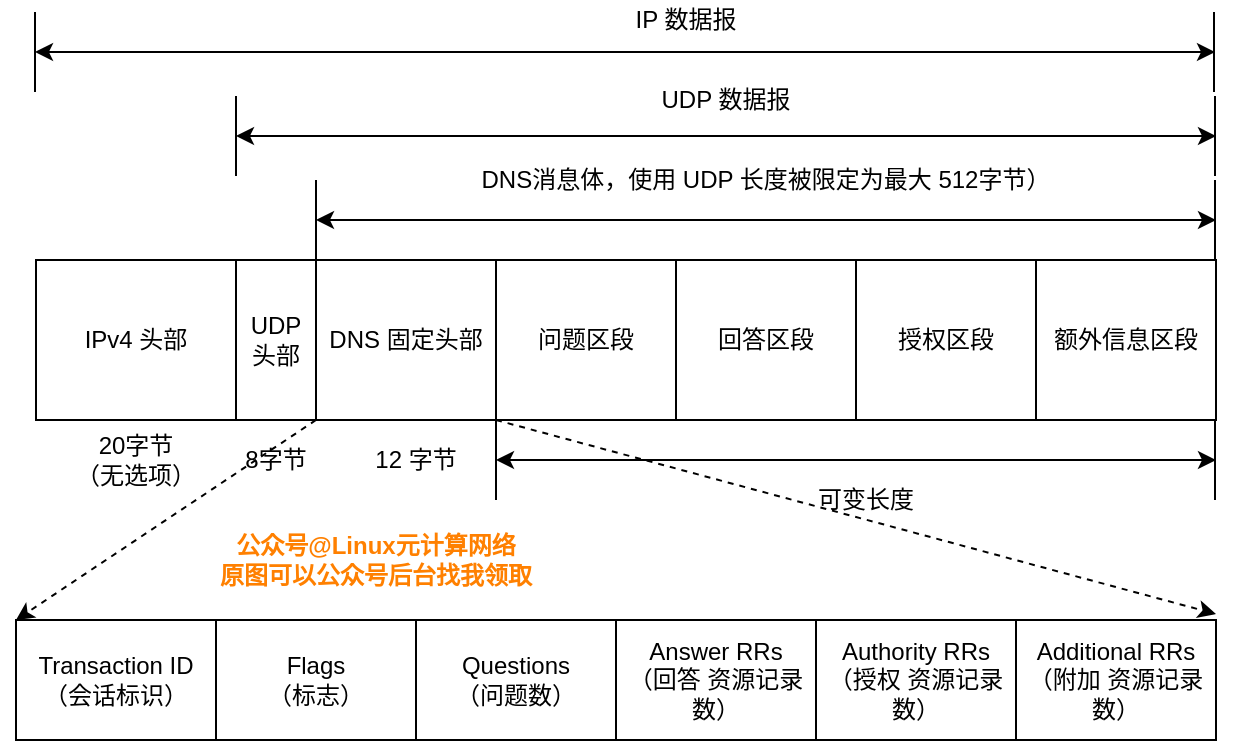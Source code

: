 <mxfile version="12.4.3" type="github" pages="1">
  <diagram id="_M6WwJxj45OB0SRrsG-a" name="Page-1">
    <mxGraphModel dx="1102" dy="533" grid="1" gridSize="10" guides="1" tooltips="1" connect="1" arrows="1" fold="1" page="1" pageScale="1" pageWidth="827" pageHeight="1169" math="0" shadow="0">
      <root>
        <mxCell id="0"/>
        <mxCell id="1" parent="0"/>
        <mxCell id="d4_hZBPvMnAkySQdCe69-1" value="IPv4 头部" style="rounded=0;whiteSpace=wrap;html=1;" parent="1" vertex="1">
          <mxGeometry x="70" y="160" width="100" height="80" as="geometry"/>
        </mxCell>
        <mxCell id="d4_hZBPvMnAkySQdCe69-2" value="UDP 头部" style="rounded=0;whiteSpace=wrap;html=1;" parent="1" vertex="1">
          <mxGeometry x="170" y="160" width="40" height="80" as="geometry"/>
        </mxCell>
        <mxCell id="d4_hZBPvMnAkySQdCe69-3" value="DNS 固定头部" style="rounded=0;whiteSpace=wrap;html=1;" parent="1" vertex="1">
          <mxGeometry x="210" y="160" width="90" height="80" as="geometry"/>
        </mxCell>
        <mxCell id="d4_hZBPvMnAkySQdCe69-4" value="20字节&lt;br&gt;（无选项）" style="text;html=1;strokeColor=none;fillColor=none;align=center;verticalAlign=middle;whiteSpace=wrap;rounded=0;" parent="1" vertex="1">
          <mxGeometry x="70" y="250" width="100" height="20" as="geometry"/>
        </mxCell>
        <mxCell id="d4_hZBPvMnAkySQdCe69-5" value="8字节" style="text;html=1;strokeColor=none;fillColor=none;align=center;verticalAlign=middle;whiteSpace=wrap;rounded=0;" parent="1" vertex="1">
          <mxGeometry x="140" y="250" width="100" height="20" as="geometry"/>
        </mxCell>
        <mxCell id="d4_hZBPvMnAkySQdCe69-6" value="12 字节" style="text;html=1;strokeColor=none;fillColor=none;align=center;verticalAlign=middle;whiteSpace=wrap;rounded=0;" parent="1" vertex="1">
          <mxGeometry x="210" y="250" width="100" height="20" as="geometry"/>
        </mxCell>
        <mxCell id="d4_hZBPvMnAkySQdCe69-7" value="问题区段" style="rounded=0;whiteSpace=wrap;html=1;" parent="1" vertex="1">
          <mxGeometry x="300" y="160" width="90" height="80" as="geometry"/>
        </mxCell>
        <mxCell id="d4_hZBPvMnAkySQdCe69-8" value="回答区段" style="rounded=0;whiteSpace=wrap;html=1;" parent="1" vertex="1">
          <mxGeometry x="390" y="160" width="90" height="80" as="geometry"/>
        </mxCell>
        <mxCell id="d4_hZBPvMnAkySQdCe69-9" value="授权区段" style="rounded=0;whiteSpace=wrap;html=1;" parent="1" vertex="1">
          <mxGeometry x="480" y="160" width="90" height="80" as="geometry"/>
        </mxCell>
        <mxCell id="d4_hZBPvMnAkySQdCe69-10" value="额外信息区段" style="rounded=0;whiteSpace=wrap;html=1;" parent="1" vertex="1">
          <mxGeometry x="570" y="160" width="90" height="80" as="geometry"/>
        </mxCell>
        <mxCell id="d4_hZBPvMnAkySQdCe69-11" value="" style="endArrow=none;html=1;" parent="1" edge="1">
          <mxGeometry width="50" height="50" relative="1" as="geometry">
            <mxPoint x="300" y="280" as="sourcePoint"/>
            <mxPoint x="300" y="240" as="targetPoint"/>
          </mxGeometry>
        </mxCell>
        <mxCell id="d4_hZBPvMnAkySQdCe69-12" value="" style="endArrow=classic;startArrow=classic;html=1;" parent="1" edge="1">
          <mxGeometry width="50" height="50" relative="1" as="geometry">
            <mxPoint x="300" y="260" as="sourcePoint"/>
            <mxPoint x="660" y="260" as="targetPoint"/>
          </mxGeometry>
        </mxCell>
        <mxCell id="d4_hZBPvMnAkySQdCe69-13" value="" style="endArrow=none;html=1;" parent="1" edge="1">
          <mxGeometry width="50" height="50" relative="1" as="geometry">
            <mxPoint x="659.5" y="280" as="sourcePoint"/>
            <mxPoint x="659.5" y="240" as="targetPoint"/>
          </mxGeometry>
        </mxCell>
        <mxCell id="d4_hZBPvMnAkySQdCe69-14" value="可变长度" style="text;html=1;strokeColor=none;fillColor=none;align=center;verticalAlign=middle;whiteSpace=wrap;rounded=0;" parent="1" vertex="1">
          <mxGeometry x="460" y="270" width="50" height="20" as="geometry"/>
        </mxCell>
        <mxCell id="d4_hZBPvMnAkySQdCe69-15" value="" style="endArrow=none;html=1;" parent="1" edge="1">
          <mxGeometry width="50" height="50" relative="1" as="geometry">
            <mxPoint x="210" y="160" as="sourcePoint"/>
            <mxPoint x="210" y="120" as="targetPoint"/>
          </mxGeometry>
        </mxCell>
        <mxCell id="d4_hZBPvMnAkySQdCe69-16" value="" style="endArrow=classic;startArrow=classic;html=1;" parent="1" edge="1">
          <mxGeometry width="50" height="50" relative="1" as="geometry">
            <mxPoint x="210" y="140" as="sourcePoint"/>
            <mxPoint x="660" y="140" as="targetPoint"/>
          </mxGeometry>
        </mxCell>
        <mxCell id="d4_hZBPvMnAkySQdCe69-17" value="" style="endArrow=none;html=1;" parent="1" edge="1">
          <mxGeometry width="50" height="50" relative="1" as="geometry">
            <mxPoint x="659.5" y="160" as="sourcePoint"/>
            <mxPoint x="659.5" y="120" as="targetPoint"/>
          </mxGeometry>
        </mxCell>
        <mxCell id="d4_hZBPvMnAkySQdCe69-18" value="DNS消息体，使用 UDP 长度被限定为最大 512字节）" style="text;html=1;strokeColor=none;fillColor=none;align=center;verticalAlign=middle;whiteSpace=wrap;rounded=0;" parent="1" vertex="1">
          <mxGeometry x="260" y="110" width="350" height="20" as="geometry"/>
        </mxCell>
        <mxCell id="d4_hZBPvMnAkySQdCe69-19" value="" style="endArrow=none;html=1;" parent="1" edge="1">
          <mxGeometry width="50" height="50" relative="1" as="geometry">
            <mxPoint x="170" y="118" as="sourcePoint"/>
            <mxPoint x="170" y="78" as="targetPoint"/>
          </mxGeometry>
        </mxCell>
        <mxCell id="d4_hZBPvMnAkySQdCe69-20" value="" style="endArrow=classic;startArrow=classic;html=1;" parent="1" edge="1">
          <mxGeometry width="50" height="50" relative="1" as="geometry">
            <mxPoint x="170" y="98" as="sourcePoint"/>
            <mxPoint x="660" y="98" as="targetPoint"/>
          </mxGeometry>
        </mxCell>
        <mxCell id="d4_hZBPvMnAkySQdCe69-21" value="" style="endArrow=none;html=1;" parent="1" edge="1">
          <mxGeometry width="50" height="50" relative="1" as="geometry">
            <mxPoint x="659.5" y="118" as="sourcePoint"/>
            <mxPoint x="659.5" y="78" as="targetPoint"/>
          </mxGeometry>
        </mxCell>
        <mxCell id="d4_hZBPvMnAkySQdCe69-22" value="UDP 数据报" style="text;html=1;strokeColor=none;fillColor=none;align=center;verticalAlign=middle;whiteSpace=wrap;rounded=0;" parent="1" vertex="1">
          <mxGeometry x="380" y="70" width="70" height="20" as="geometry"/>
        </mxCell>
        <mxCell id="d4_hZBPvMnAkySQdCe69-23" value="" style="endArrow=none;html=1;" parent="1" edge="1">
          <mxGeometry width="50" height="50" relative="1" as="geometry">
            <mxPoint x="69.5" y="76" as="sourcePoint"/>
            <mxPoint x="69.5" y="36" as="targetPoint"/>
          </mxGeometry>
        </mxCell>
        <mxCell id="d4_hZBPvMnAkySQdCe69-24" value="" style="endArrow=classic;startArrow=classic;html=1;" parent="1" edge="1">
          <mxGeometry width="50" height="50" relative="1" as="geometry">
            <mxPoint x="69.5" y="56" as="sourcePoint"/>
            <mxPoint x="659.5" y="56" as="targetPoint"/>
          </mxGeometry>
        </mxCell>
        <mxCell id="d4_hZBPvMnAkySQdCe69-25" value="" style="endArrow=none;html=1;" parent="1" edge="1">
          <mxGeometry width="50" height="50" relative="1" as="geometry">
            <mxPoint x="659" y="76" as="sourcePoint"/>
            <mxPoint x="659" y="36" as="targetPoint"/>
          </mxGeometry>
        </mxCell>
        <mxCell id="d4_hZBPvMnAkySQdCe69-26" value="IP 数据报" style="text;html=1;strokeColor=none;fillColor=none;align=center;verticalAlign=middle;whiteSpace=wrap;rounded=0;" parent="1" vertex="1">
          <mxGeometry x="360" y="30" width="70" height="20" as="geometry"/>
        </mxCell>
        <mxCell id="d4_hZBPvMnAkySQdCe69-27" value="" style="group" parent="1" vertex="1" connectable="0">
          <mxGeometry x="60" y="340" width="600" height="60" as="geometry"/>
        </mxCell>
        <mxCell id="d4_hZBPvMnAkySQdCe69-28" value="Transaction ID&lt;br&gt;（会话标识）" style="rounded=0;whiteSpace=wrap;html=1;" parent="d4_hZBPvMnAkySQdCe69-27" vertex="1">
          <mxGeometry width="100" height="60" as="geometry"/>
        </mxCell>
        <mxCell id="d4_hZBPvMnAkySQdCe69-29" value="Flags&lt;br&gt;（标志）" style="rounded=0;whiteSpace=wrap;html=1;" parent="d4_hZBPvMnAkySQdCe69-27" vertex="1">
          <mxGeometry x="100" width="100" height="60" as="geometry"/>
        </mxCell>
        <mxCell id="d4_hZBPvMnAkySQdCe69-30" value="Questions&lt;br&gt;（问题数）" style="rounded=0;whiteSpace=wrap;html=1;" parent="d4_hZBPvMnAkySQdCe69-27" vertex="1">
          <mxGeometry x="200" width="100" height="60" as="geometry"/>
        </mxCell>
        <mxCell id="d4_hZBPvMnAkySQdCe69-31" value="Answer RRs&lt;br&gt;（回答 资源记录数）" style="rounded=0;whiteSpace=wrap;html=1;" parent="d4_hZBPvMnAkySQdCe69-27" vertex="1">
          <mxGeometry x="300" width="100" height="60" as="geometry"/>
        </mxCell>
        <mxCell id="d4_hZBPvMnAkySQdCe69-32" value="Authority RRs&lt;br&gt;（授权 资源记录数）" style="rounded=0;whiteSpace=wrap;html=1;" parent="d4_hZBPvMnAkySQdCe69-27" vertex="1">
          <mxGeometry x="400" width="100" height="60" as="geometry"/>
        </mxCell>
        <mxCell id="d4_hZBPvMnAkySQdCe69-33" value="Additional RRs&lt;br&gt;（附加 资源记录数）" style="rounded=0;whiteSpace=wrap;html=1;" parent="d4_hZBPvMnAkySQdCe69-27" vertex="1">
          <mxGeometry x="500" width="100" height="60" as="geometry"/>
        </mxCell>
        <mxCell id="d4_hZBPvMnAkySQdCe69-34" value="" style="endArrow=classic;html=1;exitX=1;exitY=1;exitDx=0;exitDy=0;entryX=0;entryY=0;entryDx=0;entryDy=0;entryPerimeter=0;dashed=1;" parent="1" source="d4_hZBPvMnAkySQdCe69-2" target="d4_hZBPvMnAkySQdCe69-28" edge="1">
          <mxGeometry width="50" height="50" relative="1" as="geometry">
            <mxPoint x="90" y="330" as="sourcePoint"/>
            <mxPoint x="140" y="280" as="targetPoint"/>
          </mxGeometry>
        </mxCell>
        <mxCell id="d4_hZBPvMnAkySQdCe69-35" value="" style="endArrow=classic;html=1;exitX=1;exitY=1;exitDx=0;exitDy=0;entryX=1;entryY=-0.05;entryDx=0;entryDy=0;entryPerimeter=0;dashed=1;" parent="1" source="d4_hZBPvMnAkySQdCe69-3" target="d4_hZBPvMnAkySQdCe69-33" edge="1">
          <mxGeometry width="50" height="50" relative="1" as="geometry">
            <mxPoint x="250" y="340" as="sourcePoint"/>
            <mxPoint x="300" y="290" as="targetPoint"/>
          </mxGeometry>
        </mxCell>
        <mxCell id="d4_hZBPvMnAkySQdCe69-36" value="&lt;font color=&quot;#ff8000&quot;&gt;&lt;b&gt;公众号@Linux元计算网络&lt;br&gt;原图可以公众号后台找我领取&lt;br&gt;&lt;/b&gt;&lt;/font&gt;" style="text;html=1;strokeColor=none;fillColor=none;align=center;verticalAlign=middle;whiteSpace=wrap;rounded=0;" parent="1" vertex="1">
          <mxGeometry x="160" y="300" width="160" height="20" as="geometry"/>
        </mxCell>
      </root>
    </mxGraphModel>
  </diagram>
</mxfile>
